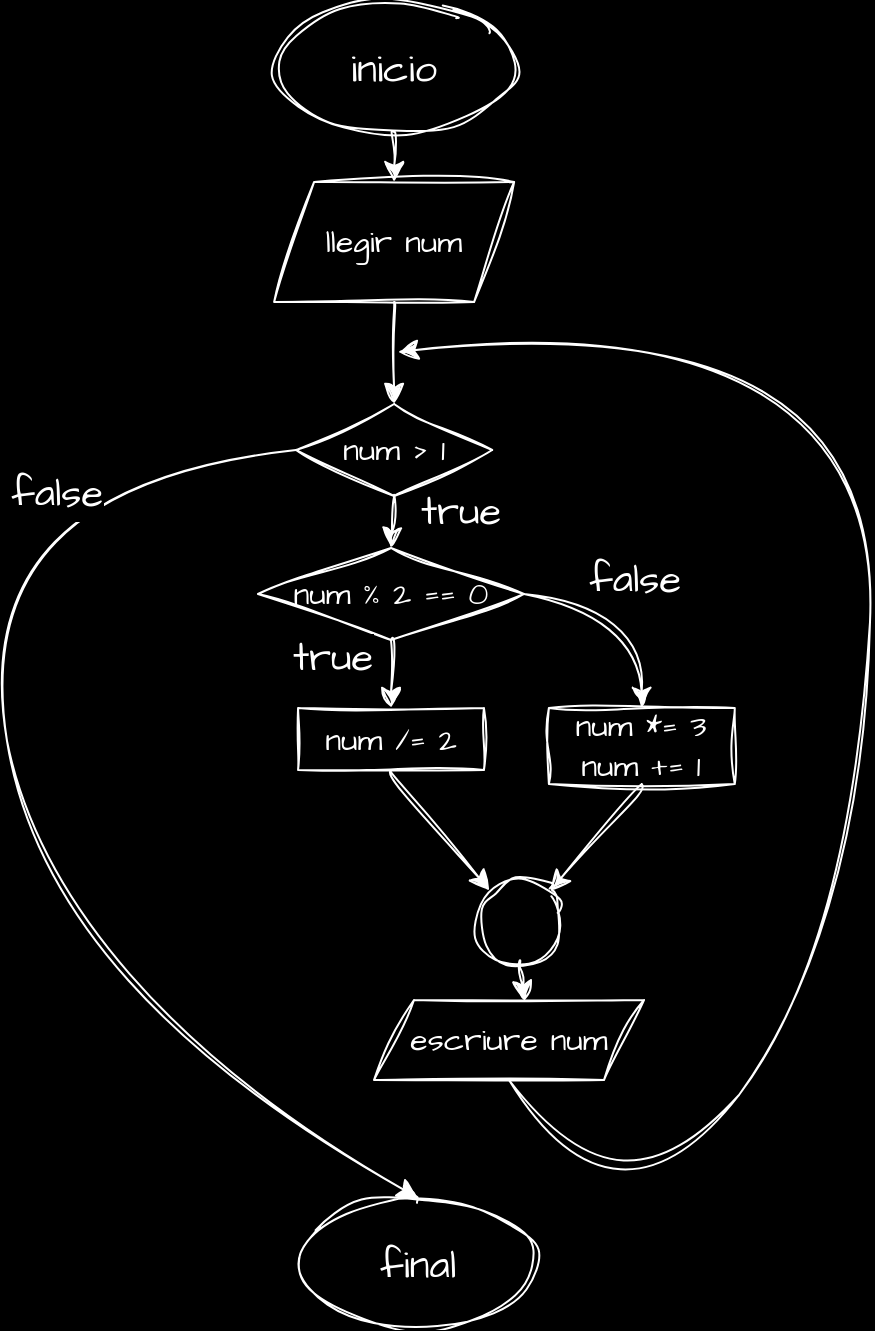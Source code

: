 <mxfile version="22.1.0" type="device">
  <diagram id="7LqVrRu8k1YllXYqIpZa" name="Conjectura de Collatz">
    <mxGraphModel dx="712" dy="1905" grid="0" gridSize="10" guides="1" tooltips="1" connect="1" arrows="1" fold="1" page="1" pageScale="1" pageWidth="827" pageHeight="1169" background="#000000" math="0" shadow="0">
      <root>
        <mxCell id="0" />
        <mxCell id="1" parent="0" />
        <mxCell id="g17zoziRm3T659yx4nM_-1" value="&lt;font&gt;inicio&lt;/font&gt;" style="ellipse;whiteSpace=wrap;html=1;hachureGap=4;fontFamily=Architects Daughter;fontSource=https%3A%2F%2Ffonts.googleapis.com%2Fcss%3Ffamily%3DArchitects%2BDaughter;fontSize=20;sketch=1;curveFitting=1;jiggle=2;labelBackgroundColor=none;fillColor=#000000;strokeColor=#FFFFFF;fontColor=#FFFFFF;" parent="1" vertex="1">
          <mxGeometry x="258.06" y="-1110" width="120" height="65" as="geometry" />
        </mxCell>
        <mxCell id="g17zoziRm3T659yx4nM_-14" value="" style="endArrow=classic;html=1;rounded=0;sketch=1;hachureGap=4;jiggle=2;curveFitting=1;fontFamily=Architects Daughter;fontSource=https%3A%2F%2Ffonts.googleapis.com%2Fcss%3Ffamily%3DArchitects%2BDaughter;fontSize=16;startSize=8;endSize=8;curved=1;strokeColor=#FFFFFF;exitX=0.5;exitY=1;exitDx=0;exitDy=0;entryX=0.5;entryY=0;entryDx=0;entryDy=0;" parent="1" source="g17zoziRm3T659yx4nM_-1" target="cTopG3rL87wGPF4jyAmL-1" edge="1">
          <mxGeometry width="50" height="50" relative="1" as="geometry">
            <mxPoint x="411.18" y="-951" as="sourcePoint" />
            <mxPoint x="318.07" y="-1026" as="targetPoint" />
          </mxGeometry>
        </mxCell>
        <mxCell id="tfmX0PYWF-sInlmcPP9u-11" value="&lt;font&gt;final&lt;/font&gt;" style="ellipse;whiteSpace=wrap;html=1;hachureGap=4;fontFamily=Architects Daughter;fontSource=https%3A%2F%2Ffonts.googleapis.com%2Fcss%3Ffamily%3DArchitects%2BDaughter;fontSize=20;sketch=1;curveFitting=1;jiggle=2;labelBackgroundColor=none;fillColor=#000000;strokeColor=#FFFFFF;fontColor=#FFFFFF;" parent="1" vertex="1">
          <mxGeometry x="270" y="-512" width="120" height="65" as="geometry" />
        </mxCell>
        <mxCell id="l5uaEOd3RAo6FyjoaCcj-1" value="num &amp;gt; 1" style="rhombus;whiteSpace=wrap;html=1;sketch=1;hachureGap=4;jiggle=2;curveFitting=1;fontFamily=Architects Daughter;fontSource=https%3A%2F%2Ffonts.googleapis.com%2Fcss%3Ffamily%3DArchitects%2BDaughter;fontSize=16;fillColor=#000000;strokeColor=#FFFFFF;fontColor=#FFFFFF;labelBackgroundColor=none;rounded=0;" parent="1" vertex="1">
          <mxGeometry x="269.01" y="-909" width="98.1" height="46" as="geometry" />
        </mxCell>
        <mxCell id="3c-qNx9sfwtfJ4yuswf3-4" value="" style="endArrow=classic;html=1;rounded=0;sketch=1;hachureGap=4;jiggle=2;curveFitting=1;fontFamily=Architects Daughter;fontSource=https%3A%2F%2Ffonts.googleapis.com%2Fcss%3Ffamily%3DArchitects%2BDaughter;fontSize=16;startSize=8;endSize=8;curved=1;strokeColor=#FFFFFF;exitX=0.5;exitY=1;exitDx=0;exitDy=0;entryX=0.5;entryY=0;entryDx=0;entryDy=0;" parent="1" source="cTopG3rL87wGPF4jyAmL-1" target="l5uaEOd3RAo6FyjoaCcj-1" edge="1">
          <mxGeometry width="50" height="50" relative="1" as="geometry">
            <mxPoint x="323.07" y="-807" as="sourcePoint" />
            <mxPoint x="389" y="-746" as="targetPoint" />
            <Array as="points" />
          </mxGeometry>
        </mxCell>
        <mxCell id="3c-qNx9sfwtfJ4yuswf3-7" value="escriure num" style="shape=parallelogram;perimeter=parallelogramPerimeter;whiteSpace=wrap;html=1;fixedSize=1;sketch=1;hachureGap=4;jiggle=2;curveFitting=1;fontFamily=Architects Daughter;fontSource=https%3A%2F%2Ffonts.googleapis.com%2Fcss%3Ffamily%3DArchitects%2BDaughter;fontSize=16;fillColor=#000000;strokeColor=#FFFFFF;fontColor=#FFFFFF;labelBackgroundColor=none;rounded=0;" parent="1" vertex="1">
          <mxGeometry x="308" y="-611" width="135" height="40" as="geometry" />
        </mxCell>
        <mxCell id="duCBGuPrTyWrbuj-qRzP-1" value="" style="endArrow=classic;html=1;rounded=0;sketch=1;hachureGap=4;jiggle=2;curveFitting=1;fontFamily=Architects Daughter;fontSource=https%3A%2F%2Ffonts.googleapis.com%2Fcss%3Ffamily%3DArchitects%2BDaughter;fontSize=16;startSize=8;endSize=8;curved=1;strokeColor=#FFFFFF;exitX=0;exitY=0.5;exitDx=0;exitDy=0;fillColor=#000000;fontColor=#FFFFFF;labelBackgroundColor=none;entryX=0.5;entryY=0;entryDx=0;entryDy=0;" parent="1" source="l5uaEOd3RAo6FyjoaCcj-1" target="tfmX0PYWF-sInlmcPP9u-11" edge="1">
          <mxGeometry width="50" height="50" relative="1" as="geometry">
            <mxPoint x="212" y="-844" as="sourcePoint" />
            <mxPoint x="212" y="-781" as="targetPoint" />
            <Array as="points">
              <mxPoint x="102" y="-863" />
              <mxPoint x="147" y="-618" />
            </Array>
          </mxGeometry>
        </mxCell>
        <mxCell id="duCBGuPrTyWrbuj-qRzP-6" value="&lt;span style=&quot;background-color: rgb(0, 0, 0);&quot;&gt;&lt;font color=&quot;#ffffff&quot;&gt;false&lt;/font&gt;&lt;/span&gt;" style="edgeLabel;html=1;align=center;verticalAlign=middle;resizable=0;points=[];fontSize=20;fontFamily=Architects Daughter;" parent="duCBGuPrTyWrbuj-qRzP-1" vertex="1" connectable="0">
          <mxGeometry x="-0.619" y="22" relative="1" as="geometry">
            <mxPoint x="-4" y="-17" as="offset" />
          </mxGeometry>
        </mxCell>
        <mxCell id="duCBGuPrTyWrbuj-qRzP-3" value="" style="endArrow=classic;html=1;rounded=0;sketch=1;hachureGap=4;jiggle=2;curveFitting=1;fontFamily=Architects Daughter;fontSource=https%3A%2F%2Ffonts.googleapis.com%2Fcss%3Ffamily%3DArchitects%2BDaughter;fontSize=16;startSize=8;endSize=8;curved=1;strokeColor=#FFFFFF;entryX=0.558;entryY=0.017;entryDx=0;entryDy=0;entryPerimeter=0;exitX=0.5;exitY=1;exitDx=0;exitDy=0;" parent="1" source="cTopG3rL87wGPF4jyAmL-12" target="3c-qNx9sfwtfJ4yuswf3-7" edge="1">
          <mxGeometry width="50" height="50" relative="1" as="geometry">
            <mxPoint x="377" y="-606" as="sourcePoint" />
            <mxPoint x="362" y="-473" as="targetPoint" />
            <Array as="points" />
          </mxGeometry>
        </mxCell>
        <mxCell id="cTopG3rL87wGPF4jyAmL-1" value="llegir num" style="shape=parallelogram;perimeter=parallelogramPerimeter;whiteSpace=wrap;html=1;fixedSize=1;sketch=1;hachureGap=4;jiggle=2;curveFitting=1;fontFamily=Architects Daughter;fontSource=https%3A%2F%2Ffonts.googleapis.com%2Fcss%3Ffamily%3DArchitects%2BDaughter;fontSize=16;fillColor=#000000;strokeColor=#FFFFFF;fontColor=#FFFFFF;labelBackgroundColor=none;rounded=0;" vertex="1" parent="1">
          <mxGeometry x="258.06" y="-1020" width="120" height="60" as="geometry" />
        </mxCell>
        <mxCell id="cTopG3rL87wGPF4jyAmL-2" value="" style="endArrow=classic;html=1;rounded=0;sketch=1;hachureGap=4;jiggle=2;curveFitting=1;fontFamily=Architects Daughter;fontSource=https%3A%2F%2Ffonts.googleapis.com%2Fcss%3Ffamily%3DArchitects%2BDaughter;fontSize=16;startSize=8;endSize=8;curved=1;strokeColor=#FFFFFF;exitX=0.5;exitY=1;exitDx=0;exitDy=0;entryX=0.5;entryY=0;entryDx=0;entryDy=0;" edge="1" parent="1" source="l5uaEOd3RAo6FyjoaCcj-1" target="cTopG3rL87wGPF4jyAmL-4">
          <mxGeometry width="50" height="50" relative="1" as="geometry">
            <mxPoint x="264" y="-791" as="sourcePoint" />
            <mxPoint x="318.06" y="-829" as="targetPoint" />
            <Array as="points" />
          </mxGeometry>
        </mxCell>
        <mxCell id="cTopG3rL87wGPF4jyAmL-4" value="num % 2 == 0" style="rhombus;whiteSpace=wrap;html=1;sketch=1;hachureGap=4;jiggle=2;curveFitting=1;fontFamily=Architects Daughter;fontSource=https%3A%2F%2Ffonts.googleapis.com%2Fcss%3Ffamily%3DArchitects%2BDaughter;fontSize=16;fillColor=#000000;strokeColor=#FFFFFF;fontColor=#FFFFFF;labelBackgroundColor=none;rounded=0;" vertex="1" parent="1">
          <mxGeometry x="250" y="-837" width="132.99" height="46" as="geometry" />
        </mxCell>
        <mxCell id="cTopG3rL87wGPF4jyAmL-5" value="" style="endArrow=classic;html=1;rounded=0;sketch=1;hachureGap=4;jiggle=2;curveFitting=1;fontFamily=Architects Daughter;fontSource=https%3A%2F%2Ffonts.googleapis.com%2Fcss%3Ffamily%3DArchitects%2BDaughter;fontSize=16;startSize=8;endSize=8;curved=1;strokeColor=#FFFFFF;exitX=0.5;exitY=1;exitDx=0;exitDy=0;entryX=0.5;entryY=0;entryDx=0;entryDy=0;" edge="1" parent="1" source="cTopG3rL87wGPF4jyAmL-4" target="cTopG3rL87wGPF4jyAmL-6">
          <mxGeometry width="50" height="50" relative="1" as="geometry">
            <mxPoint x="262.44" y="-719" as="sourcePoint" />
            <mxPoint x="320.44" y="-713" as="targetPoint" />
            <Array as="points" />
          </mxGeometry>
        </mxCell>
        <mxCell id="cTopG3rL87wGPF4jyAmL-9" value="true" style="edgeLabel;html=1;align=center;verticalAlign=middle;resizable=0;points=[];fontSize=20;fontFamily=Architects Daughter;fontColor=#FFFFFF;labelBackgroundColor=#000000;" vertex="1" connectable="0" parent="cTopG3rL87wGPF4jyAmL-5">
          <mxGeometry x="-0.176" y="3" relative="1" as="geometry">
            <mxPoint x="-33" y="-6" as="offset" />
          </mxGeometry>
        </mxCell>
        <mxCell id="cTopG3rL87wGPF4jyAmL-6" value="num /= 2" style="rounded=0;whiteSpace=wrap;html=1;sketch=1;hachureGap=4;jiggle=2;curveFitting=1;fontFamily=Architects Daughter;fontSource=https%3A%2F%2Ffonts.googleapis.com%2Fcss%3Ffamily%3DArchitects%2BDaughter;fontSize=16;fillColor=#000000;strokeColor=#FFFFFF;fontColor=#FFFFFF;labelBackgroundColor=none;" vertex="1" parent="1">
          <mxGeometry x="270.03" y="-757" width="92.94" height="31" as="geometry" />
        </mxCell>
        <mxCell id="cTopG3rL87wGPF4jyAmL-7" value="" style="endArrow=classic;html=1;rounded=0;sketch=1;hachureGap=4;jiggle=2;curveFitting=1;fontFamily=Architects Daughter;fontSource=https%3A%2F%2Ffonts.googleapis.com%2Fcss%3Ffamily%3DArchitects%2BDaughter;fontSize=16;startSize=8;endSize=8;curved=1;strokeColor=#FFFFFF;exitX=1;exitY=0.5;exitDx=0;exitDy=0;entryX=0.5;entryY=0;entryDx=0;entryDy=0;" edge="1" parent="1" target="cTopG3rL87wGPF4jyAmL-8" source="cTopG3rL87wGPF4jyAmL-4">
          <mxGeometry width="50" height="50" relative="1" as="geometry">
            <mxPoint x="441.85" y="-791" as="sourcePoint" />
            <mxPoint x="445.85" y="-713" as="targetPoint" />
            <Array as="points">
              <mxPoint x="441.44" y="-808" />
            </Array>
          </mxGeometry>
        </mxCell>
        <mxCell id="cTopG3rL87wGPF4jyAmL-11" value="false" style="edgeLabel;html=1;align=center;verticalAlign=middle;resizable=0;points=[];fontSize=20;fontFamily=Architects Daughter;fontColor=#FFFFFF;labelBackgroundColor=#000000;" vertex="1" connectable="0" parent="cTopG3rL87wGPF4jyAmL-7">
          <mxGeometry x="-0.393" y="-7" relative="1" as="geometry">
            <mxPoint x="22" y="-19" as="offset" />
          </mxGeometry>
        </mxCell>
        <mxCell id="cTopG3rL87wGPF4jyAmL-8" value="num *= 3&lt;br&gt;num += 1" style="rounded=0;whiteSpace=wrap;html=1;sketch=1;hachureGap=4;jiggle=2;curveFitting=1;fontFamily=Architects Daughter;fontSource=https%3A%2F%2Ffonts.googleapis.com%2Fcss%3Ffamily%3DArchitects%2BDaughter;fontSize=16;fillColor=#000000;strokeColor=#FFFFFF;fontColor=#FFFFFF;labelBackgroundColor=none;" vertex="1" parent="1">
          <mxGeometry x="395.44" y="-757" width="92.94" height="38" as="geometry" />
        </mxCell>
        <mxCell id="cTopG3rL87wGPF4jyAmL-12" value="" style="ellipse;whiteSpace=wrap;html=1;aspect=fixed;labelBackgroundColor=none;sketch=1;hachureGap=4;jiggle=2;curveFitting=1;strokeColor=#FFFFFF;align=center;verticalAlign=middle;fontFamily=Architects Daughter;fontSource=https%3A%2F%2Ffonts.googleapis.com%2Fcss%3Ffamily%3DArchitects%2BDaughter;fontSize=20;fontColor=#FFFFFF;fillColor=#000000;" vertex="1" parent="1">
          <mxGeometry x="359.44" y="-672" width="43" height="43" as="geometry" />
        </mxCell>
        <mxCell id="cTopG3rL87wGPF4jyAmL-15" value="" style="endArrow=classic;html=1;rounded=0;sketch=1;hachureGap=4;jiggle=2;curveFitting=1;fontFamily=Architects Daughter;fontSource=https%3A%2F%2Ffonts.googleapis.com%2Fcss%3Ffamily%3DArchitects%2BDaughter;fontSize=16;startSize=8;endSize=8;curved=1;strokeColor=#FFFFFF;exitX=0.5;exitY=1;exitDx=0;exitDy=0;entryX=0;entryY=0;entryDx=0;entryDy=0;" edge="1" parent="1" source="cTopG3rL87wGPF4jyAmL-6" target="cTopG3rL87wGPF4jyAmL-12">
          <mxGeometry width="50" height="50" relative="1" as="geometry">
            <mxPoint x="333.44" y="-699" as="sourcePoint" />
            <mxPoint x="333.44" y="-657" as="targetPoint" />
            <Array as="points" />
          </mxGeometry>
        </mxCell>
        <mxCell id="cTopG3rL87wGPF4jyAmL-16" value="" style="endArrow=classic;html=1;rounded=0;sketch=1;hachureGap=4;jiggle=2;curveFitting=1;fontFamily=Architects Daughter;fontSource=https%3A%2F%2Ffonts.googleapis.com%2Fcss%3Ffamily%3DArchitects%2BDaughter;fontSize=16;startSize=8;endSize=8;curved=1;strokeColor=#FFFFFF;exitX=0.5;exitY=1;exitDx=0;exitDy=0;entryX=1;entryY=0;entryDx=0;entryDy=0;" edge="1" parent="1" source="cTopG3rL87wGPF4jyAmL-8" target="cTopG3rL87wGPF4jyAmL-12">
          <mxGeometry width="50" height="50" relative="1" as="geometry">
            <mxPoint x="446.44" y="-687" as="sourcePoint" />
            <mxPoint x="463.44" y="-618" as="targetPoint" />
            <Array as="points" />
          </mxGeometry>
        </mxCell>
        <mxCell id="cTopG3rL87wGPF4jyAmL-17" value="" style="endArrow=classic;html=1;rounded=0;sketch=1;hachureGap=4;jiggle=2;curveFitting=1;fontFamily=Architects Daughter;fontSource=https%3A%2F%2Ffonts.googleapis.com%2Fcss%3Ffamily%3DArchitects%2BDaughter;fontSize=16;startSize=8;endSize=8;curved=1;strokeColor=#FFFFFF;exitX=0.5;exitY=1;exitDx=0;exitDy=0;" edge="1" parent="1" source="3c-qNx9sfwtfJ4yuswf3-7">
          <mxGeometry width="50" height="50" relative="1" as="geometry">
            <mxPoint x="390" y="-569" as="sourcePoint" />
            <mxPoint x="320" y="-935" as="targetPoint" />
            <Array as="points">
              <mxPoint x="434" y="-490" />
              <mxPoint x="547" y="-637" />
              <mxPoint x="565" y="-963" />
            </Array>
          </mxGeometry>
        </mxCell>
        <mxCell id="cTopG3rL87wGPF4jyAmL-18" value="true" style="edgeLabel;html=1;align=center;verticalAlign=middle;resizable=0;points=[];fontSize=20;fontFamily=Architects Daughter;fontColor=#FFFFFF;labelBackgroundColor=#000000;" vertex="1" connectable="0" parent="1">
          <mxGeometry x="299.997" y="-771.0" as="geometry">
            <mxPoint x="51" y="-85" as="offset" />
          </mxGeometry>
        </mxCell>
      </root>
    </mxGraphModel>
  </diagram>
</mxfile>
